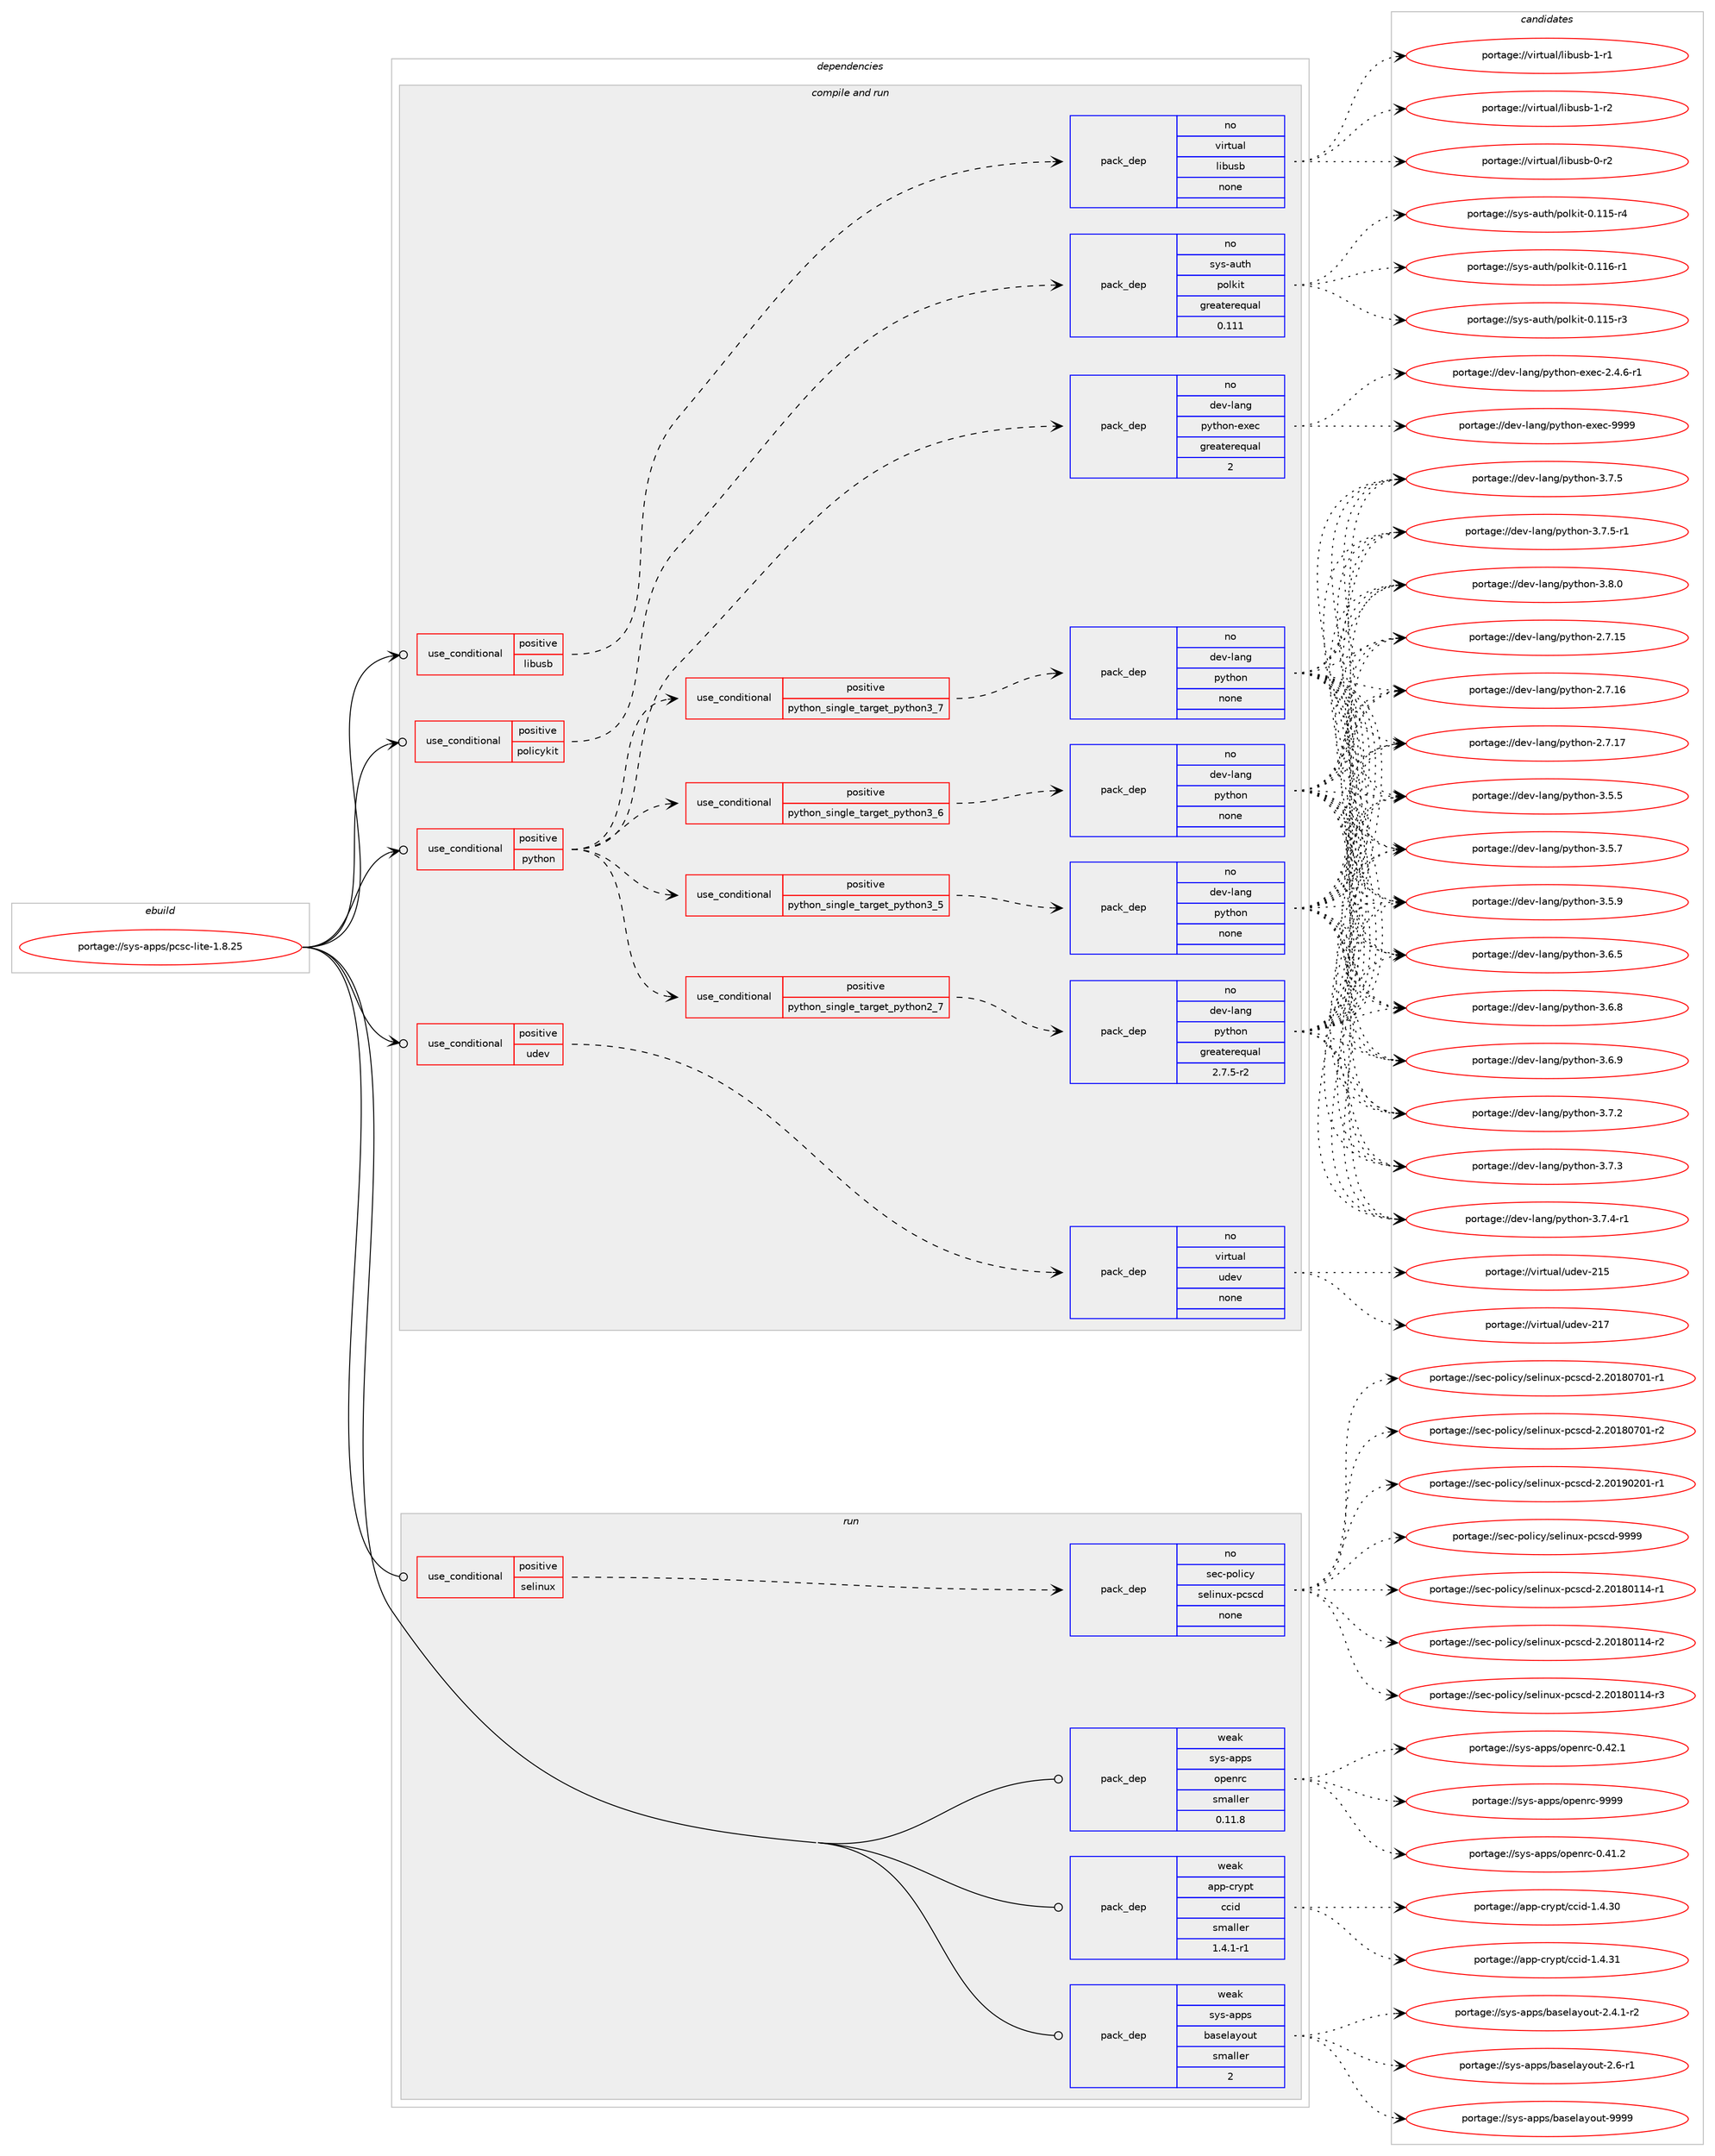 digraph prolog {

# *************
# Graph options
# *************

newrank=true;
concentrate=true;
compound=true;
graph [rankdir=LR,fontname=Helvetica,fontsize=10,ranksep=1.5];#, ranksep=2.5, nodesep=0.2];
edge  [arrowhead=vee];
node  [fontname=Helvetica,fontsize=10];

# **********
# The ebuild
# **********

subgraph cluster_leftcol {
color=gray;
rank=same;
label=<<i>ebuild</i>>;
id [label="portage://sys-apps/pcsc-lite-1.8.25", color=red, width=4, href="../sys-apps/pcsc-lite-1.8.25.svg"];
}

# ****************
# The dependencies
# ****************

subgraph cluster_midcol {
color=gray;
label=<<i>dependencies</i>>;
subgraph cluster_compile {
fillcolor="#eeeeee";
style=filled;
label=<<i>compile</i>>;
}
subgraph cluster_compileandrun {
fillcolor="#eeeeee";
style=filled;
label=<<i>compile and run</i>>;
subgraph cond99671 {
dependency409921 [label=<<TABLE BORDER="0" CELLBORDER="1" CELLSPACING="0" CELLPADDING="4"><TR><TD ROWSPAN="3" CELLPADDING="10">use_conditional</TD></TR><TR><TD>positive</TD></TR><TR><TD>libusb</TD></TR></TABLE>>, shape=none, color=red];
subgraph pack303402 {
dependency409922 [label=<<TABLE BORDER="0" CELLBORDER="1" CELLSPACING="0" CELLPADDING="4" WIDTH="220"><TR><TD ROWSPAN="6" CELLPADDING="30">pack_dep</TD></TR><TR><TD WIDTH="110">no</TD></TR><TR><TD>virtual</TD></TR><TR><TD>libusb</TD></TR><TR><TD>none</TD></TR><TR><TD></TD></TR></TABLE>>, shape=none, color=blue];
}
dependency409921:e -> dependency409922:w [weight=20,style="dashed",arrowhead="vee"];
}
id:e -> dependency409921:w [weight=20,style="solid",arrowhead="odotvee"];
subgraph cond99672 {
dependency409923 [label=<<TABLE BORDER="0" CELLBORDER="1" CELLSPACING="0" CELLPADDING="4"><TR><TD ROWSPAN="3" CELLPADDING="10">use_conditional</TD></TR><TR><TD>positive</TD></TR><TR><TD>policykit</TD></TR></TABLE>>, shape=none, color=red];
subgraph pack303403 {
dependency409924 [label=<<TABLE BORDER="0" CELLBORDER="1" CELLSPACING="0" CELLPADDING="4" WIDTH="220"><TR><TD ROWSPAN="6" CELLPADDING="30">pack_dep</TD></TR><TR><TD WIDTH="110">no</TD></TR><TR><TD>sys-auth</TD></TR><TR><TD>polkit</TD></TR><TR><TD>greaterequal</TD></TR><TR><TD>0.111</TD></TR></TABLE>>, shape=none, color=blue];
}
dependency409923:e -> dependency409924:w [weight=20,style="dashed",arrowhead="vee"];
}
id:e -> dependency409923:w [weight=20,style="solid",arrowhead="odotvee"];
subgraph cond99673 {
dependency409925 [label=<<TABLE BORDER="0" CELLBORDER="1" CELLSPACING="0" CELLPADDING="4"><TR><TD ROWSPAN="3" CELLPADDING="10">use_conditional</TD></TR><TR><TD>positive</TD></TR><TR><TD>python</TD></TR></TABLE>>, shape=none, color=red];
subgraph cond99674 {
dependency409926 [label=<<TABLE BORDER="0" CELLBORDER="1" CELLSPACING="0" CELLPADDING="4"><TR><TD ROWSPAN="3" CELLPADDING="10">use_conditional</TD></TR><TR><TD>positive</TD></TR><TR><TD>python_single_target_python2_7</TD></TR></TABLE>>, shape=none, color=red];
subgraph pack303404 {
dependency409927 [label=<<TABLE BORDER="0" CELLBORDER="1" CELLSPACING="0" CELLPADDING="4" WIDTH="220"><TR><TD ROWSPAN="6" CELLPADDING="30">pack_dep</TD></TR><TR><TD WIDTH="110">no</TD></TR><TR><TD>dev-lang</TD></TR><TR><TD>python</TD></TR><TR><TD>greaterequal</TD></TR><TR><TD>2.7.5-r2</TD></TR></TABLE>>, shape=none, color=blue];
}
dependency409926:e -> dependency409927:w [weight=20,style="dashed",arrowhead="vee"];
}
dependency409925:e -> dependency409926:w [weight=20,style="dashed",arrowhead="vee"];
subgraph cond99675 {
dependency409928 [label=<<TABLE BORDER="0" CELLBORDER="1" CELLSPACING="0" CELLPADDING="4"><TR><TD ROWSPAN="3" CELLPADDING="10">use_conditional</TD></TR><TR><TD>positive</TD></TR><TR><TD>python_single_target_python3_5</TD></TR></TABLE>>, shape=none, color=red];
subgraph pack303405 {
dependency409929 [label=<<TABLE BORDER="0" CELLBORDER="1" CELLSPACING="0" CELLPADDING="4" WIDTH="220"><TR><TD ROWSPAN="6" CELLPADDING="30">pack_dep</TD></TR><TR><TD WIDTH="110">no</TD></TR><TR><TD>dev-lang</TD></TR><TR><TD>python</TD></TR><TR><TD>none</TD></TR><TR><TD></TD></TR></TABLE>>, shape=none, color=blue];
}
dependency409928:e -> dependency409929:w [weight=20,style="dashed",arrowhead="vee"];
}
dependency409925:e -> dependency409928:w [weight=20,style="dashed",arrowhead="vee"];
subgraph cond99676 {
dependency409930 [label=<<TABLE BORDER="0" CELLBORDER="1" CELLSPACING="0" CELLPADDING="4"><TR><TD ROWSPAN="3" CELLPADDING="10">use_conditional</TD></TR><TR><TD>positive</TD></TR><TR><TD>python_single_target_python3_6</TD></TR></TABLE>>, shape=none, color=red];
subgraph pack303406 {
dependency409931 [label=<<TABLE BORDER="0" CELLBORDER="1" CELLSPACING="0" CELLPADDING="4" WIDTH="220"><TR><TD ROWSPAN="6" CELLPADDING="30">pack_dep</TD></TR><TR><TD WIDTH="110">no</TD></TR><TR><TD>dev-lang</TD></TR><TR><TD>python</TD></TR><TR><TD>none</TD></TR><TR><TD></TD></TR></TABLE>>, shape=none, color=blue];
}
dependency409930:e -> dependency409931:w [weight=20,style="dashed",arrowhead="vee"];
}
dependency409925:e -> dependency409930:w [weight=20,style="dashed",arrowhead="vee"];
subgraph cond99677 {
dependency409932 [label=<<TABLE BORDER="0" CELLBORDER="1" CELLSPACING="0" CELLPADDING="4"><TR><TD ROWSPAN="3" CELLPADDING="10">use_conditional</TD></TR><TR><TD>positive</TD></TR><TR><TD>python_single_target_python3_7</TD></TR></TABLE>>, shape=none, color=red];
subgraph pack303407 {
dependency409933 [label=<<TABLE BORDER="0" CELLBORDER="1" CELLSPACING="0" CELLPADDING="4" WIDTH="220"><TR><TD ROWSPAN="6" CELLPADDING="30">pack_dep</TD></TR><TR><TD WIDTH="110">no</TD></TR><TR><TD>dev-lang</TD></TR><TR><TD>python</TD></TR><TR><TD>none</TD></TR><TR><TD></TD></TR></TABLE>>, shape=none, color=blue];
}
dependency409932:e -> dependency409933:w [weight=20,style="dashed",arrowhead="vee"];
}
dependency409925:e -> dependency409932:w [weight=20,style="dashed",arrowhead="vee"];
subgraph pack303408 {
dependency409934 [label=<<TABLE BORDER="0" CELLBORDER="1" CELLSPACING="0" CELLPADDING="4" WIDTH="220"><TR><TD ROWSPAN="6" CELLPADDING="30">pack_dep</TD></TR><TR><TD WIDTH="110">no</TD></TR><TR><TD>dev-lang</TD></TR><TR><TD>python-exec</TD></TR><TR><TD>greaterequal</TD></TR><TR><TD>2</TD></TR></TABLE>>, shape=none, color=blue];
}
dependency409925:e -> dependency409934:w [weight=20,style="dashed",arrowhead="vee"];
}
id:e -> dependency409925:w [weight=20,style="solid",arrowhead="odotvee"];
subgraph cond99678 {
dependency409935 [label=<<TABLE BORDER="0" CELLBORDER="1" CELLSPACING="0" CELLPADDING="4"><TR><TD ROWSPAN="3" CELLPADDING="10">use_conditional</TD></TR><TR><TD>positive</TD></TR><TR><TD>udev</TD></TR></TABLE>>, shape=none, color=red];
subgraph pack303409 {
dependency409936 [label=<<TABLE BORDER="0" CELLBORDER="1" CELLSPACING="0" CELLPADDING="4" WIDTH="220"><TR><TD ROWSPAN="6" CELLPADDING="30">pack_dep</TD></TR><TR><TD WIDTH="110">no</TD></TR><TR><TD>virtual</TD></TR><TR><TD>udev</TD></TR><TR><TD>none</TD></TR><TR><TD></TD></TR></TABLE>>, shape=none, color=blue];
}
dependency409935:e -> dependency409936:w [weight=20,style="dashed",arrowhead="vee"];
}
id:e -> dependency409935:w [weight=20,style="solid",arrowhead="odotvee"];
}
subgraph cluster_run {
fillcolor="#eeeeee";
style=filled;
label=<<i>run</i>>;
subgraph cond99679 {
dependency409937 [label=<<TABLE BORDER="0" CELLBORDER="1" CELLSPACING="0" CELLPADDING="4"><TR><TD ROWSPAN="3" CELLPADDING="10">use_conditional</TD></TR><TR><TD>positive</TD></TR><TR><TD>selinux</TD></TR></TABLE>>, shape=none, color=red];
subgraph pack303410 {
dependency409938 [label=<<TABLE BORDER="0" CELLBORDER="1" CELLSPACING="0" CELLPADDING="4" WIDTH="220"><TR><TD ROWSPAN="6" CELLPADDING="30">pack_dep</TD></TR><TR><TD WIDTH="110">no</TD></TR><TR><TD>sec-policy</TD></TR><TR><TD>selinux-pcscd</TD></TR><TR><TD>none</TD></TR><TR><TD></TD></TR></TABLE>>, shape=none, color=blue];
}
dependency409937:e -> dependency409938:w [weight=20,style="dashed",arrowhead="vee"];
}
id:e -> dependency409937:w [weight=20,style="solid",arrowhead="odot"];
subgraph pack303411 {
dependency409939 [label=<<TABLE BORDER="0" CELLBORDER="1" CELLSPACING="0" CELLPADDING="4" WIDTH="220"><TR><TD ROWSPAN="6" CELLPADDING="30">pack_dep</TD></TR><TR><TD WIDTH="110">weak</TD></TR><TR><TD>app-crypt</TD></TR><TR><TD>ccid</TD></TR><TR><TD>smaller</TD></TR><TR><TD>1.4.1-r1</TD></TR></TABLE>>, shape=none, color=blue];
}
id:e -> dependency409939:w [weight=20,style="solid",arrowhead="odot"];
subgraph pack303412 {
dependency409940 [label=<<TABLE BORDER="0" CELLBORDER="1" CELLSPACING="0" CELLPADDING="4" WIDTH="220"><TR><TD ROWSPAN="6" CELLPADDING="30">pack_dep</TD></TR><TR><TD WIDTH="110">weak</TD></TR><TR><TD>sys-apps</TD></TR><TR><TD>baselayout</TD></TR><TR><TD>smaller</TD></TR><TR><TD>2</TD></TR></TABLE>>, shape=none, color=blue];
}
id:e -> dependency409940:w [weight=20,style="solid",arrowhead="odot"];
subgraph pack303413 {
dependency409941 [label=<<TABLE BORDER="0" CELLBORDER="1" CELLSPACING="0" CELLPADDING="4" WIDTH="220"><TR><TD ROWSPAN="6" CELLPADDING="30">pack_dep</TD></TR><TR><TD WIDTH="110">weak</TD></TR><TR><TD>sys-apps</TD></TR><TR><TD>openrc</TD></TR><TR><TD>smaller</TD></TR><TR><TD>0.11.8</TD></TR></TABLE>>, shape=none, color=blue];
}
id:e -> dependency409941:w [weight=20,style="solid",arrowhead="odot"];
}
}

# **************
# The candidates
# **************

subgraph cluster_choices {
rank=same;
color=gray;
label=<<i>candidates</i>>;

subgraph choice303402 {
color=black;
nodesep=1;
choiceportage1181051141161179710847108105981171159845484511450 [label="portage://virtual/libusb-0-r2", color=red, width=4,href="../virtual/libusb-0-r2.svg"];
choiceportage1181051141161179710847108105981171159845494511449 [label="portage://virtual/libusb-1-r1", color=red, width=4,href="../virtual/libusb-1-r1.svg"];
choiceportage1181051141161179710847108105981171159845494511450 [label="portage://virtual/libusb-1-r2", color=red, width=4,href="../virtual/libusb-1-r2.svg"];
dependency409922:e -> choiceportage1181051141161179710847108105981171159845484511450:w [style=dotted,weight="100"];
dependency409922:e -> choiceportage1181051141161179710847108105981171159845494511449:w [style=dotted,weight="100"];
dependency409922:e -> choiceportage1181051141161179710847108105981171159845494511450:w [style=dotted,weight="100"];
}
subgraph choice303403 {
color=black;
nodesep=1;
choiceportage1151211154597117116104471121111081071051164548464949534511451 [label="portage://sys-auth/polkit-0.115-r3", color=red, width=4,href="../sys-auth/polkit-0.115-r3.svg"];
choiceportage1151211154597117116104471121111081071051164548464949534511452 [label="portage://sys-auth/polkit-0.115-r4", color=red, width=4,href="../sys-auth/polkit-0.115-r4.svg"];
choiceportage1151211154597117116104471121111081071051164548464949544511449 [label="portage://sys-auth/polkit-0.116-r1", color=red, width=4,href="../sys-auth/polkit-0.116-r1.svg"];
dependency409924:e -> choiceportage1151211154597117116104471121111081071051164548464949534511451:w [style=dotted,weight="100"];
dependency409924:e -> choiceportage1151211154597117116104471121111081071051164548464949534511452:w [style=dotted,weight="100"];
dependency409924:e -> choiceportage1151211154597117116104471121111081071051164548464949544511449:w [style=dotted,weight="100"];
}
subgraph choice303404 {
color=black;
nodesep=1;
choiceportage10010111845108971101034711212111610411111045504655464953 [label="portage://dev-lang/python-2.7.15", color=red, width=4,href="../dev-lang/python-2.7.15.svg"];
choiceportage10010111845108971101034711212111610411111045504655464954 [label="portage://dev-lang/python-2.7.16", color=red, width=4,href="../dev-lang/python-2.7.16.svg"];
choiceportage10010111845108971101034711212111610411111045504655464955 [label="portage://dev-lang/python-2.7.17", color=red, width=4,href="../dev-lang/python-2.7.17.svg"];
choiceportage100101118451089711010347112121116104111110455146534653 [label="portage://dev-lang/python-3.5.5", color=red, width=4,href="../dev-lang/python-3.5.5.svg"];
choiceportage100101118451089711010347112121116104111110455146534655 [label="portage://dev-lang/python-3.5.7", color=red, width=4,href="../dev-lang/python-3.5.7.svg"];
choiceportage100101118451089711010347112121116104111110455146534657 [label="portage://dev-lang/python-3.5.9", color=red, width=4,href="../dev-lang/python-3.5.9.svg"];
choiceportage100101118451089711010347112121116104111110455146544653 [label="portage://dev-lang/python-3.6.5", color=red, width=4,href="../dev-lang/python-3.6.5.svg"];
choiceportage100101118451089711010347112121116104111110455146544656 [label="portage://dev-lang/python-3.6.8", color=red, width=4,href="../dev-lang/python-3.6.8.svg"];
choiceportage100101118451089711010347112121116104111110455146544657 [label="portage://dev-lang/python-3.6.9", color=red, width=4,href="../dev-lang/python-3.6.9.svg"];
choiceportage100101118451089711010347112121116104111110455146554650 [label="portage://dev-lang/python-3.7.2", color=red, width=4,href="../dev-lang/python-3.7.2.svg"];
choiceportage100101118451089711010347112121116104111110455146554651 [label="portage://dev-lang/python-3.7.3", color=red, width=4,href="../dev-lang/python-3.7.3.svg"];
choiceportage1001011184510897110103471121211161041111104551465546524511449 [label="portage://dev-lang/python-3.7.4-r1", color=red, width=4,href="../dev-lang/python-3.7.4-r1.svg"];
choiceportage100101118451089711010347112121116104111110455146554653 [label="portage://dev-lang/python-3.7.5", color=red, width=4,href="../dev-lang/python-3.7.5.svg"];
choiceportage1001011184510897110103471121211161041111104551465546534511449 [label="portage://dev-lang/python-3.7.5-r1", color=red, width=4,href="../dev-lang/python-3.7.5-r1.svg"];
choiceportage100101118451089711010347112121116104111110455146564648 [label="portage://dev-lang/python-3.8.0", color=red, width=4,href="../dev-lang/python-3.8.0.svg"];
dependency409927:e -> choiceportage10010111845108971101034711212111610411111045504655464953:w [style=dotted,weight="100"];
dependency409927:e -> choiceportage10010111845108971101034711212111610411111045504655464954:w [style=dotted,weight="100"];
dependency409927:e -> choiceportage10010111845108971101034711212111610411111045504655464955:w [style=dotted,weight="100"];
dependency409927:e -> choiceportage100101118451089711010347112121116104111110455146534653:w [style=dotted,weight="100"];
dependency409927:e -> choiceportage100101118451089711010347112121116104111110455146534655:w [style=dotted,weight="100"];
dependency409927:e -> choiceportage100101118451089711010347112121116104111110455146534657:w [style=dotted,weight="100"];
dependency409927:e -> choiceportage100101118451089711010347112121116104111110455146544653:w [style=dotted,weight="100"];
dependency409927:e -> choiceportage100101118451089711010347112121116104111110455146544656:w [style=dotted,weight="100"];
dependency409927:e -> choiceportage100101118451089711010347112121116104111110455146544657:w [style=dotted,weight="100"];
dependency409927:e -> choiceportage100101118451089711010347112121116104111110455146554650:w [style=dotted,weight="100"];
dependency409927:e -> choiceportage100101118451089711010347112121116104111110455146554651:w [style=dotted,weight="100"];
dependency409927:e -> choiceportage1001011184510897110103471121211161041111104551465546524511449:w [style=dotted,weight="100"];
dependency409927:e -> choiceportage100101118451089711010347112121116104111110455146554653:w [style=dotted,weight="100"];
dependency409927:e -> choiceportage1001011184510897110103471121211161041111104551465546534511449:w [style=dotted,weight="100"];
dependency409927:e -> choiceportage100101118451089711010347112121116104111110455146564648:w [style=dotted,weight="100"];
}
subgraph choice303405 {
color=black;
nodesep=1;
choiceportage10010111845108971101034711212111610411111045504655464953 [label="portage://dev-lang/python-2.7.15", color=red, width=4,href="../dev-lang/python-2.7.15.svg"];
choiceportage10010111845108971101034711212111610411111045504655464954 [label="portage://dev-lang/python-2.7.16", color=red, width=4,href="../dev-lang/python-2.7.16.svg"];
choiceportage10010111845108971101034711212111610411111045504655464955 [label="portage://dev-lang/python-2.7.17", color=red, width=4,href="../dev-lang/python-2.7.17.svg"];
choiceportage100101118451089711010347112121116104111110455146534653 [label="portage://dev-lang/python-3.5.5", color=red, width=4,href="../dev-lang/python-3.5.5.svg"];
choiceportage100101118451089711010347112121116104111110455146534655 [label="portage://dev-lang/python-3.5.7", color=red, width=4,href="../dev-lang/python-3.5.7.svg"];
choiceportage100101118451089711010347112121116104111110455146534657 [label="portage://dev-lang/python-3.5.9", color=red, width=4,href="../dev-lang/python-3.5.9.svg"];
choiceportage100101118451089711010347112121116104111110455146544653 [label="portage://dev-lang/python-3.6.5", color=red, width=4,href="../dev-lang/python-3.6.5.svg"];
choiceportage100101118451089711010347112121116104111110455146544656 [label="portage://dev-lang/python-3.6.8", color=red, width=4,href="../dev-lang/python-3.6.8.svg"];
choiceportage100101118451089711010347112121116104111110455146544657 [label="portage://dev-lang/python-3.6.9", color=red, width=4,href="../dev-lang/python-3.6.9.svg"];
choiceportage100101118451089711010347112121116104111110455146554650 [label="portage://dev-lang/python-3.7.2", color=red, width=4,href="../dev-lang/python-3.7.2.svg"];
choiceportage100101118451089711010347112121116104111110455146554651 [label="portage://dev-lang/python-3.7.3", color=red, width=4,href="../dev-lang/python-3.7.3.svg"];
choiceportage1001011184510897110103471121211161041111104551465546524511449 [label="portage://dev-lang/python-3.7.4-r1", color=red, width=4,href="../dev-lang/python-3.7.4-r1.svg"];
choiceportage100101118451089711010347112121116104111110455146554653 [label="portage://dev-lang/python-3.7.5", color=red, width=4,href="../dev-lang/python-3.7.5.svg"];
choiceportage1001011184510897110103471121211161041111104551465546534511449 [label="portage://dev-lang/python-3.7.5-r1", color=red, width=4,href="../dev-lang/python-3.7.5-r1.svg"];
choiceportage100101118451089711010347112121116104111110455146564648 [label="portage://dev-lang/python-3.8.0", color=red, width=4,href="../dev-lang/python-3.8.0.svg"];
dependency409929:e -> choiceportage10010111845108971101034711212111610411111045504655464953:w [style=dotted,weight="100"];
dependency409929:e -> choiceportage10010111845108971101034711212111610411111045504655464954:w [style=dotted,weight="100"];
dependency409929:e -> choiceportage10010111845108971101034711212111610411111045504655464955:w [style=dotted,weight="100"];
dependency409929:e -> choiceportage100101118451089711010347112121116104111110455146534653:w [style=dotted,weight="100"];
dependency409929:e -> choiceportage100101118451089711010347112121116104111110455146534655:w [style=dotted,weight="100"];
dependency409929:e -> choiceportage100101118451089711010347112121116104111110455146534657:w [style=dotted,weight="100"];
dependency409929:e -> choiceportage100101118451089711010347112121116104111110455146544653:w [style=dotted,weight="100"];
dependency409929:e -> choiceportage100101118451089711010347112121116104111110455146544656:w [style=dotted,weight="100"];
dependency409929:e -> choiceportage100101118451089711010347112121116104111110455146544657:w [style=dotted,weight="100"];
dependency409929:e -> choiceportage100101118451089711010347112121116104111110455146554650:w [style=dotted,weight="100"];
dependency409929:e -> choiceportage100101118451089711010347112121116104111110455146554651:w [style=dotted,weight="100"];
dependency409929:e -> choiceportage1001011184510897110103471121211161041111104551465546524511449:w [style=dotted,weight="100"];
dependency409929:e -> choiceportage100101118451089711010347112121116104111110455146554653:w [style=dotted,weight="100"];
dependency409929:e -> choiceportage1001011184510897110103471121211161041111104551465546534511449:w [style=dotted,weight="100"];
dependency409929:e -> choiceportage100101118451089711010347112121116104111110455146564648:w [style=dotted,weight="100"];
}
subgraph choice303406 {
color=black;
nodesep=1;
choiceportage10010111845108971101034711212111610411111045504655464953 [label="portage://dev-lang/python-2.7.15", color=red, width=4,href="../dev-lang/python-2.7.15.svg"];
choiceportage10010111845108971101034711212111610411111045504655464954 [label="portage://dev-lang/python-2.7.16", color=red, width=4,href="../dev-lang/python-2.7.16.svg"];
choiceportage10010111845108971101034711212111610411111045504655464955 [label="portage://dev-lang/python-2.7.17", color=red, width=4,href="../dev-lang/python-2.7.17.svg"];
choiceportage100101118451089711010347112121116104111110455146534653 [label="portage://dev-lang/python-3.5.5", color=red, width=4,href="../dev-lang/python-3.5.5.svg"];
choiceportage100101118451089711010347112121116104111110455146534655 [label="portage://dev-lang/python-3.5.7", color=red, width=4,href="../dev-lang/python-3.5.7.svg"];
choiceportage100101118451089711010347112121116104111110455146534657 [label="portage://dev-lang/python-3.5.9", color=red, width=4,href="../dev-lang/python-3.5.9.svg"];
choiceportage100101118451089711010347112121116104111110455146544653 [label="portage://dev-lang/python-3.6.5", color=red, width=4,href="../dev-lang/python-3.6.5.svg"];
choiceportage100101118451089711010347112121116104111110455146544656 [label="portage://dev-lang/python-3.6.8", color=red, width=4,href="../dev-lang/python-3.6.8.svg"];
choiceportage100101118451089711010347112121116104111110455146544657 [label="portage://dev-lang/python-3.6.9", color=red, width=4,href="../dev-lang/python-3.6.9.svg"];
choiceportage100101118451089711010347112121116104111110455146554650 [label="portage://dev-lang/python-3.7.2", color=red, width=4,href="../dev-lang/python-3.7.2.svg"];
choiceportage100101118451089711010347112121116104111110455146554651 [label="portage://dev-lang/python-3.7.3", color=red, width=4,href="../dev-lang/python-3.7.3.svg"];
choiceportage1001011184510897110103471121211161041111104551465546524511449 [label="portage://dev-lang/python-3.7.4-r1", color=red, width=4,href="../dev-lang/python-3.7.4-r1.svg"];
choiceportage100101118451089711010347112121116104111110455146554653 [label="portage://dev-lang/python-3.7.5", color=red, width=4,href="../dev-lang/python-3.7.5.svg"];
choiceportage1001011184510897110103471121211161041111104551465546534511449 [label="portage://dev-lang/python-3.7.5-r1", color=red, width=4,href="../dev-lang/python-3.7.5-r1.svg"];
choiceportage100101118451089711010347112121116104111110455146564648 [label="portage://dev-lang/python-3.8.0", color=red, width=4,href="../dev-lang/python-3.8.0.svg"];
dependency409931:e -> choiceportage10010111845108971101034711212111610411111045504655464953:w [style=dotted,weight="100"];
dependency409931:e -> choiceportage10010111845108971101034711212111610411111045504655464954:w [style=dotted,weight="100"];
dependency409931:e -> choiceportage10010111845108971101034711212111610411111045504655464955:w [style=dotted,weight="100"];
dependency409931:e -> choiceportage100101118451089711010347112121116104111110455146534653:w [style=dotted,weight="100"];
dependency409931:e -> choiceportage100101118451089711010347112121116104111110455146534655:w [style=dotted,weight="100"];
dependency409931:e -> choiceportage100101118451089711010347112121116104111110455146534657:w [style=dotted,weight="100"];
dependency409931:e -> choiceportage100101118451089711010347112121116104111110455146544653:w [style=dotted,weight="100"];
dependency409931:e -> choiceportage100101118451089711010347112121116104111110455146544656:w [style=dotted,weight="100"];
dependency409931:e -> choiceportage100101118451089711010347112121116104111110455146544657:w [style=dotted,weight="100"];
dependency409931:e -> choiceportage100101118451089711010347112121116104111110455146554650:w [style=dotted,weight="100"];
dependency409931:e -> choiceportage100101118451089711010347112121116104111110455146554651:w [style=dotted,weight="100"];
dependency409931:e -> choiceportage1001011184510897110103471121211161041111104551465546524511449:w [style=dotted,weight="100"];
dependency409931:e -> choiceportage100101118451089711010347112121116104111110455146554653:w [style=dotted,weight="100"];
dependency409931:e -> choiceportage1001011184510897110103471121211161041111104551465546534511449:w [style=dotted,weight="100"];
dependency409931:e -> choiceportage100101118451089711010347112121116104111110455146564648:w [style=dotted,weight="100"];
}
subgraph choice303407 {
color=black;
nodesep=1;
choiceportage10010111845108971101034711212111610411111045504655464953 [label="portage://dev-lang/python-2.7.15", color=red, width=4,href="../dev-lang/python-2.7.15.svg"];
choiceportage10010111845108971101034711212111610411111045504655464954 [label="portage://dev-lang/python-2.7.16", color=red, width=4,href="../dev-lang/python-2.7.16.svg"];
choiceportage10010111845108971101034711212111610411111045504655464955 [label="portage://dev-lang/python-2.7.17", color=red, width=4,href="../dev-lang/python-2.7.17.svg"];
choiceportage100101118451089711010347112121116104111110455146534653 [label="portage://dev-lang/python-3.5.5", color=red, width=4,href="../dev-lang/python-3.5.5.svg"];
choiceportage100101118451089711010347112121116104111110455146534655 [label="portage://dev-lang/python-3.5.7", color=red, width=4,href="../dev-lang/python-3.5.7.svg"];
choiceportage100101118451089711010347112121116104111110455146534657 [label="portage://dev-lang/python-3.5.9", color=red, width=4,href="../dev-lang/python-3.5.9.svg"];
choiceportage100101118451089711010347112121116104111110455146544653 [label="portage://dev-lang/python-3.6.5", color=red, width=4,href="../dev-lang/python-3.6.5.svg"];
choiceportage100101118451089711010347112121116104111110455146544656 [label="portage://dev-lang/python-3.6.8", color=red, width=4,href="../dev-lang/python-3.6.8.svg"];
choiceportage100101118451089711010347112121116104111110455146544657 [label="portage://dev-lang/python-3.6.9", color=red, width=4,href="../dev-lang/python-3.6.9.svg"];
choiceportage100101118451089711010347112121116104111110455146554650 [label="portage://dev-lang/python-3.7.2", color=red, width=4,href="../dev-lang/python-3.7.2.svg"];
choiceportage100101118451089711010347112121116104111110455146554651 [label="portage://dev-lang/python-3.7.3", color=red, width=4,href="../dev-lang/python-3.7.3.svg"];
choiceportage1001011184510897110103471121211161041111104551465546524511449 [label="portage://dev-lang/python-3.7.4-r1", color=red, width=4,href="../dev-lang/python-3.7.4-r1.svg"];
choiceportage100101118451089711010347112121116104111110455146554653 [label="portage://dev-lang/python-3.7.5", color=red, width=4,href="../dev-lang/python-3.7.5.svg"];
choiceportage1001011184510897110103471121211161041111104551465546534511449 [label="portage://dev-lang/python-3.7.5-r1", color=red, width=4,href="../dev-lang/python-3.7.5-r1.svg"];
choiceportage100101118451089711010347112121116104111110455146564648 [label="portage://dev-lang/python-3.8.0", color=red, width=4,href="../dev-lang/python-3.8.0.svg"];
dependency409933:e -> choiceportage10010111845108971101034711212111610411111045504655464953:w [style=dotted,weight="100"];
dependency409933:e -> choiceportage10010111845108971101034711212111610411111045504655464954:w [style=dotted,weight="100"];
dependency409933:e -> choiceportage10010111845108971101034711212111610411111045504655464955:w [style=dotted,weight="100"];
dependency409933:e -> choiceportage100101118451089711010347112121116104111110455146534653:w [style=dotted,weight="100"];
dependency409933:e -> choiceportage100101118451089711010347112121116104111110455146534655:w [style=dotted,weight="100"];
dependency409933:e -> choiceportage100101118451089711010347112121116104111110455146534657:w [style=dotted,weight="100"];
dependency409933:e -> choiceportage100101118451089711010347112121116104111110455146544653:w [style=dotted,weight="100"];
dependency409933:e -> choiceportage100101118451089711010347112121116104111110455146544656:w [style=dotted,weight="100"];
dependency409933:e -> choiceportage100101118451089711010347112121116104111110455146544657:w [style=dotted,weight="100"];
dependency409933:e -> choiceportage100101118451089711010347112121116104111110455146554650:w [style=dotted,weight="100"];
dependency409933:e -> choiceportage100101118451089711010347112121116104111110455146554651:w [style=dotted,weight="100"];
dependency409933:e -> choiceportage1001011184510897110103471121211161041111104551465546524511449:w [style=dotted,weight="100"];
dependency409933:e -> choiceportage100101118451089711010347112121116104111110455146554653:w [style=dotted,weight="100"];
dependency409933:e -> choiceportage1001011184510897110103471121211161041111104551465546534511449:w [style=dotted,weight="100"];
dependency409933:e -> choiceportage100101118451089711010347112121116104111110455146564648:w [style=dotted,weight="100"];
}
subgraph choice303408 {
color=black;
nodesep=1;
choiceportage10010111845108971101034711212111610411111045101120101994550465246544511449 [label="portage://dev-lang/python-exec-2.4.6-r1", color=red, width=4,href="../dev-lang/python-exec-2.4.6-r1.svg"];
choiceportage10010111845108971101034711212111610411111045101120101994557575757 [label="portage://dev-lang/python-exec-9999", color=red, width=4,href="../dev-lang/python-exec-9999.svg"];
dependency409934:e -> choiceportage10010111845108971101034711212111610411111045101120101994550465246544511449:w [style=dotted,weight="100"];
dependency409934:e -> choiceportage10010111845108971101034711212111610411111045101120101994557575757:w [style=dotted,weight="100"];
}
subgraph choice303409 {
color=black;
nodesep=1;
choiceportage118105114116117971084711710010111845504953 [label="portage://virtual/udev-215", color=red, width=4,href="../virtual/udev-215.svg"];
choiceportage118105114116117971084711710010111845504955 [label="portage://virtual/udev-217", color=red, width=4,href="../virtual/udev-217.svg"];
dependency409936:e -> choiceportage118105114116117971084711710010111845504953:w [style=dotted,weight="100"];
dependency409936:e -> choiceportage118105114116117971084711710010111845504955:w [style=dotted,weight="100"];
}
subgraph choice303410 {
color=black;
nodesep=1;
choiceportage1151019945112111108105991214711510110810511011712045112991159910045504650484956484949524511449 [label="portage://sec-policy/selinux-pcscd-2.20180114-r1", color=red, width=4,href="../sec-policy/selinux-pcscd-2.20180114-r1.svg"];
choiceportage1151019945112111108105991214711510110810511011712045112991159910045504650484956484949524511450 [label="portage://sec-policy/selinux-pcscd-2.20180114-r2", color=red, width=4,href="../sec-policy/selinux-pcscd-2.20180114-r2.svg"];
choiceportage1151019945112111108105991214711510110810511011712045112991159910045504650484956484949524511451 [label="portage://sec-policy/selinux-pcscd-2.20180114-r3", color=red, width=4,href="../sec-policy/selinux-pcscd-2.20180114-r3.svg"];
choiceportage1151019945112111108105991214711510110810511011712045112991159910045504650484956485548494511449 [label="portage://sec-policy/selinux-pcscd-2.20180701-r1", color=red, width=4,href="../sec-policy/selinux-pcscd-2.20180701-r1.svg"];
choiceportage1151019945112111108105991214711510110810511011712045112991159910045504650484956485548494511450 [label="portage://sec-policy/selinux-pcscd-2.20180701-r2", color=red, width=4,href="../sec-policy/selinux-pcscd-2.20180701-r2.svg"];
choiceportage1151019945112111108105991214711510110810511011712045112991159910045504650484957485048494511449 [label="portage://sec-policy/selinux-pcscd-2.20190201-r1", color=red, width=4,href="../sec-policy/selinux-pcscd-2.20190201-r1.svg"];
choiceportage115101994511211110810599121471151011081051101171204511299115991004557575757 [label="portage://sec-policy/selinux-pcscd-9999", color=red, width=4,href="../sec-policy/selinux-pcscd-9999.svg"];
dependency409938:e -> choiceportage1151019945112111108105991214711510110810511011712045112991159910045504650484956484949524511449:w [style=dotted,weight="100"];
dependency409938:e -> choiceportage1151019945112111108105991214711510110810511011712045112991159910045504650484956484949524511450:w [style=dotted,weight="100"];
dependency409938:e -> choiceportage1151019945112111108105991214711510110810511011712045112991159910045504650484956484949524511451:w [style=dotted,weight="100"];
dependency409938:e -> choiceportage1151019945112111108105991214711510110810511011712045112991159910045504650484956485548494511449:w [style=dotted,weight="100"];
dependency409938:e -> choiceportage1151019945112111108105991214711510110810511011712045112991159910045504650484956485548494511450:w [style=dotted,weight="100"];
dependency409938:e -> choiceportage1151019945112111108105991214711510110810511011712045112991159910045504650484957485048494511449:w [style=dotted,weight="100"];
dependency409938:e -> choiceportage115101994511211110810599121471151011081051101171204511299115991004557575757:w [style=dotted,weight="100"];
}
subgraph choice303411 {
color=black;
nodesep=1;
choiceportage97112112459911412111211647999910510045494652465148 [label="portage://app-crypt/ccid-1.4.30", color=red, width=4,href="../app-crypt/ccid-1.4.30.svg"];
choiceportage97112112459911412111211647999910510045494652465149 [label="portage://app-crypt/ccid-1.4.31", color=red, width=4,href="../app-crypt/ccid-1.4.31.svg"];
dependency409939:e -> choiceportage97112112459911412111211647999910510045494652465148:w [style=dotted,weight="100"];
dependency409939:e -> choiceportage97112112459911412111211647999910510045494652465149:w [style=dotted,weight="100"];
}
subgraph choice303412 {
color=black;
nodesep=1;
choiceportage1151211154597112112115479897115101108971211111171164550465246494511450 [label="portage://sys-apps/baselayout-2.4.1-r2", color=red, width=4,href="../sys-apps/baselayout-2.4.1-r2.svg"];
choiceportage115121115459711211211547989711510110897121111117116455046544511449 [label="portage://sys-apps/baselayout-2.6-r1", color=red, width=4,href="../sys-apps/baselayout-2.6-r1.svg"];
choiceportage1151211154597112112115479897115101108971211111171164557575757 [label="portage://sys-apps/baselayout-9999", color=red, width=4,href="../sys-apps/baselayout-9999.svg"];
dependency409940:e -> choiceportage1151211154597112112115479897115101108971211111171164550465246494511450:w [style=dotted,weight="100"];
dependency409940:e -> choiceportage115121115459711211211547989711510110897121111117116455046544511449:w [style=dotted,weight="100"];
dependency409940:e -> choiceportage1151211154597112112115479897115101108971211111171164557575757:w [style=dotted,weight="100"];
}
subgraph choice303413 {
color=black;
nodesep=1;
choiceportage1151211154597112112115471111121011101149945484652494650 [label="portage://sys-apps/openrc-0.41.2", color=red, width=4,href="../sys-apps/openrc-0.41.2.svg"];
choiceportage1151211154597112112115471111121011101149945484652504649 [label="portage://sys-apps/openrc-0.42.1", color=red, width=4,href="../sys-apps/openrc-0.42.1.svg"];
choiceportage115121115459711211211547111112101110114994557575757 [label="portage://sys-apps/openrc-9999", color=red, width=4,href="../sys-apps/openrc-9999.svg"];
dependency409941:e -> choiceportage1151211154597112112115471111121011101149945484652494650:w [style=dotted,weight="100"];
dependency409941:e -> choiceportage1151211154597112112115471111121011101149945484652504649:w [style=dotted,weight="100"];
dependency409941:e -> choiceportage115121115459711211211547111112101110114994557575757:w [style=dotted,weight="100"];
}
}

}
